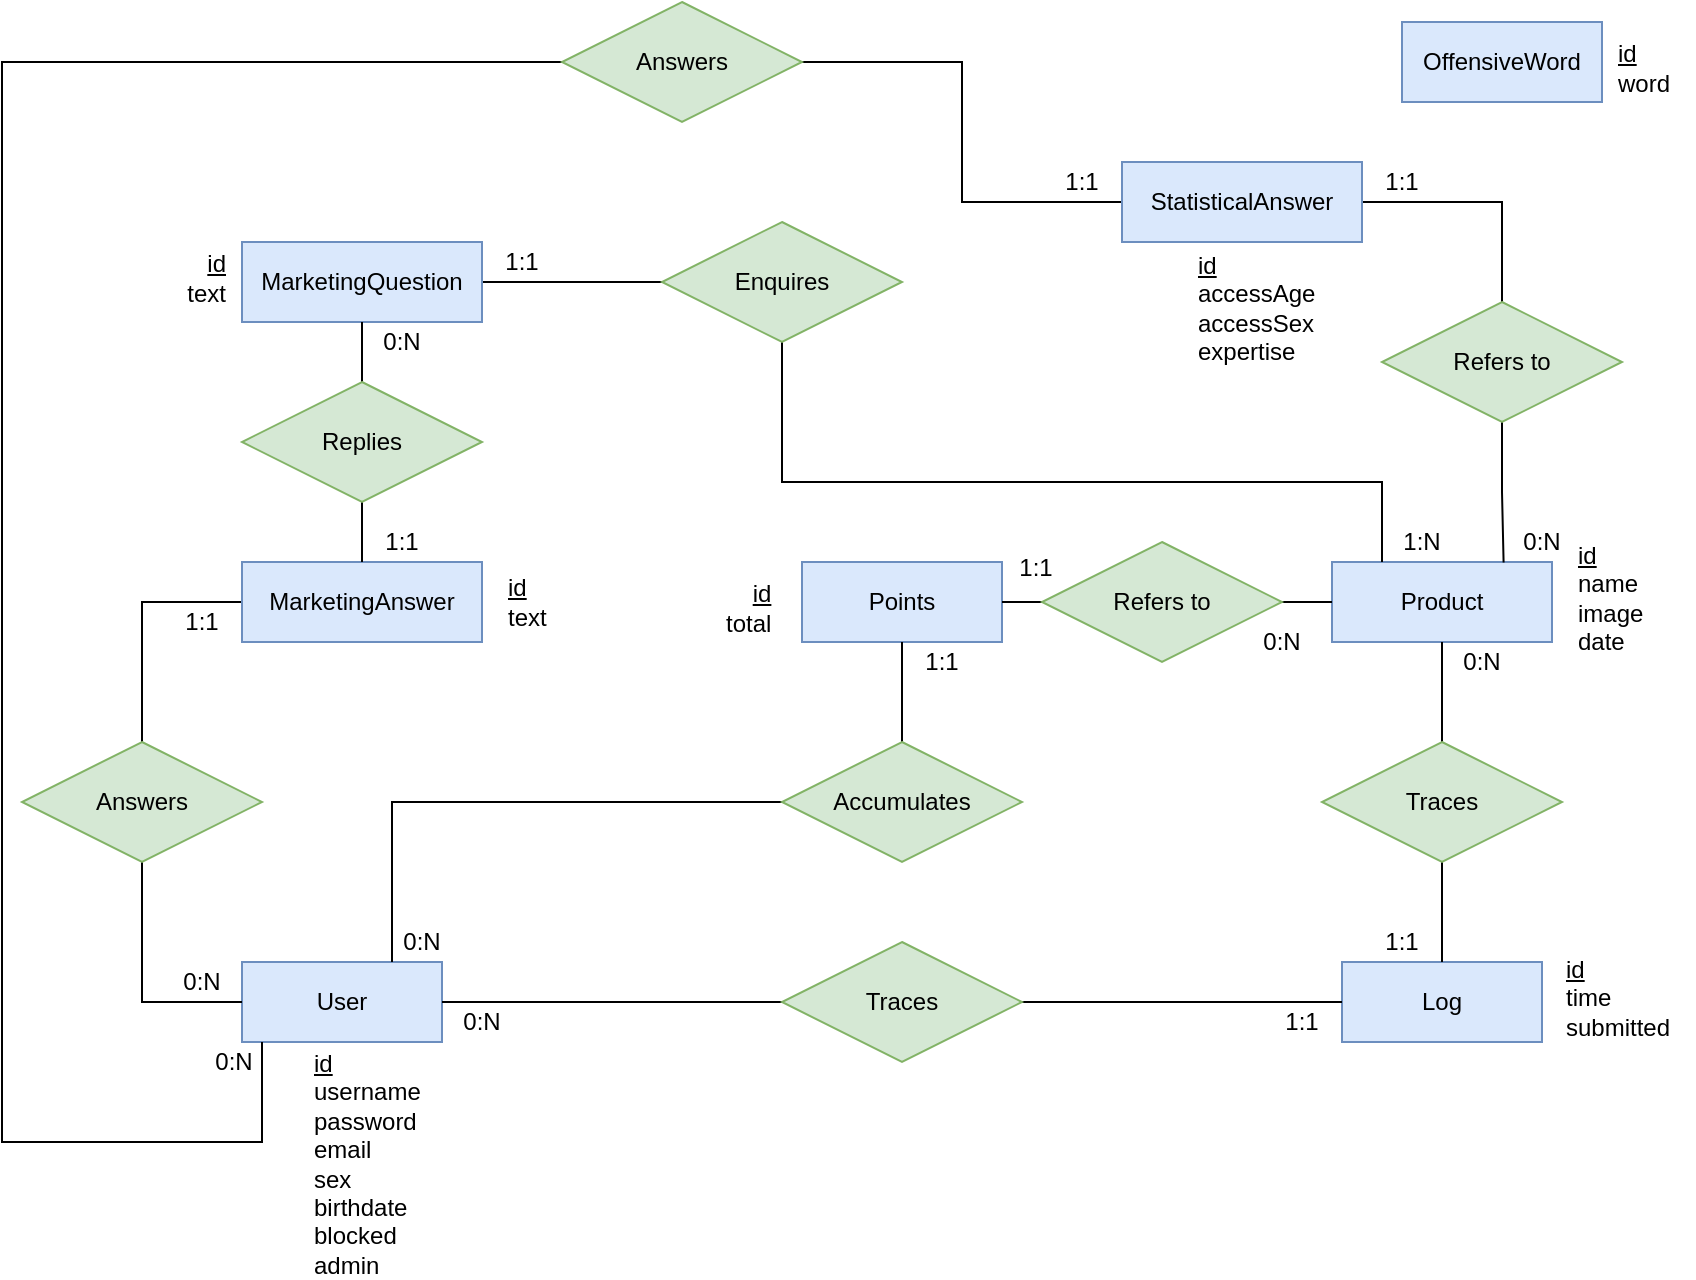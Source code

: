 <mxfile version="14.1.8" type="device"><diagram id="R2lEEEUBdFMjLlhIrx00" name="Page-1"><mxGraphModel dx="1385" dy="685" grid="0" gridSize="10" guides="1" tooltips="1" connect="1" arrows="1" fold="1" page="1" pageScale="1" pageWidth="1200" pageHeight="1920" math="0" shadow="0" extFonts="Permanent Marker^https://fonts.googleapis.com/css?family=Permanent+Marker"><root><mxCell id="0"/><mxCell id="1" parent="0"/><mxCell id="54dMr39znlp4XWFcwAsC-3" value="User" style="whiteSpace=wrap;html=1;align=center;fillColor=#dae8fc;strokeColor=#6c8ebf;" parent="1" vertex="1"><mxGeometry x="140" y="700" width="100" height="40" as="geometry"/></mxCell><mxCell id="54dMr39znlp4XWFcwAsC-4" value="Product" style="whiteSpace=wrap;html=1;align=center;fillColor=#dae8fc;strokeColor=#6c8ebf;" parent="1" vertex="1"><mxGeometry x="685" y="500" width="110" height="40" as="geometry"/></mxCell><mxCell id="54dMr39znlp4XWFcwAsC-36" style="edgeStyle=orthogonalEdgeStyle;rounded=0;orthogonalLoop=1;jettySize=auto;html=1;entryX=0;entryY=0.5;entryDx=0;entryDy=0;endArrow=none;endFill=0;" parent="1" source="54dMr39znlp4XWFcwAsC-5" target="54dMr39znlp4XWFcwAsC-35" edge="1"><mxGeometry relative="1" as="geometry"/></mxCell><mxCell id="54dMr39znlp4XWFcwAsC-5" value="MarketingQuestion" style="whiteSpace=wrap;html=1;align=center;fillColor=#dae8fc;strokeColor=#6c8ebf;" parent="1" vertex="1"><mxGeometry x="140" y="340" width="120" height="40" as="geometry"/></mxCell><mxCell id="54dMr39znlp4XWFcwAsC-33" style="edgeStyle=orthogonalEdgeStyle;rounded=0;orthogonalLoop=1;jettySize=auto;html=1;entryX=0.5;entryY=0;entryDx=0;entryDy=0;endArrow=none;endFill=0;exitX=0;exitY=0.5;exitDx=0;exitDy=0;" parent="1" source="54dMr39znlp4XWFcwAsC-6" target="54dMr39znlp4XWFcwAsC-32" edge="1"><mxGeometry relative="1" as="geometry"/></mxCell><mxCell id="54dMr39znlp4XWFcwAsC-6" value="MarketingAnswer" style="whiteSpace=wrap;html=1;align=center;fillColor=#dae8fc;strokeColor=#6c8ebf;" parent="1" vertex="1"><mxGeometry x="140" y="500" width="120" height="40" as="geometry"/></mxCell><mxCell id="54dMr39znlp4XWFcwAsC-39" style="edgeStyle=orthogonalEdgeStyle;rounded=0;orthogonalLoop=1;jettySize=auto;html=1;entryX=0.5;entryY=0;entryDx=0;entryDy=0;endArrow=none;endFill=0;" parent="1" source="54dMr39znlp4XWFcwAsC-7" target="54dMr39znlp4XWFcwAsC-38" edge="1"><mxGeometry relative="1" as="geometry"/></mxCell><mxCell id="54dMr39znlp4XWFcwAsC-42" style="edgeStyle=orthogonalEdgeStyle;rounded=0;orthogonalLoop=1;jettySize=auto;html=1;entryX=1;entryY=0.5;entryDx=0;entryDy=0;endArrow=none;endFill=0;" parent="1" source="54dMr39znlp4XWFcwAsC-7" target="54dMr39znlp4XWFcwAsC-41" edge="1"><mxGeometry relative="1" as="geometry"/></mxCell><mxCell id="54dMr39znlp4XWFcwAsC-7" value="StatisticalAnswer" style="whiteSpace=wrap;html=1;align=center;fillColor=#dae8fc;strokeColor=#6c8ebf;" parent="1" vertex="1"><mxGeometry x="580" y="300" width="120" height="40" as="geometry"/></mxCell><mxCell id="54dMr39znlp4XWFcwAsC-8" value="Log" style="whiteSpace=wrap;html=1;align=center;fillColor=#dae8fc;strokeColor=#6c8ebf;" parent="1" vertex="1"><mxGeometry x="690" y="700" width="100" height="40" as="geometry"/></mxCell><mxCell id="54dMr39znlp4XWFcwAsC-9" value="Points" style="whiteSpace=wrap;html=1;align=center;fillColor=#dae8fc;strokeColor=#6c8ebf;" parent="1" vertex="1"><mxGeometry x="420" y="500" width="100" height="40" as="geometry"/></mxCell><mxCell id="54dMr39znlp4XWFcwAsC-10" value="OffensiveWord" style="whiteSpace=wrap;html=1;align=center;fillColor=#dae8fc;strokeColor=#6c8ebf;" parent="1" vertex="1"><mxGeometry x="720" y="230" width="100" height="40" as="geometry"/></mxCell><mxCell id="54dMr39znlp4XWFcwAsC-16" style="edgeStyle=orthogonalEdgeStyle;rounded=0;orthogonalLoop=1;jettySize=auto;html=1;entryX=0.5;entryY=0;entryDx=0;entryDy=0;endArrow=none;endFill=0;" parent="1" source="54dMr39znlp4XWFcwAsC-12" target="54dMr39znlp4XWFcwAsC-8" edge="1"><mxGeometry relative="1" as="geometry"/></mxCell><mxCell id="54dMr39znlp4XWFcwAsC-17" style="edgeStyle=orthogonalEdgeStyle;rounded=0;orthogonalLoop=1;jettySize=auto;html=1;entryX=0.5;entryY=1;entryDx=0;entryDy=0;endArrow=none;endFill=0;" parent="1" source="54dMr39znlp4XWFcwAsC-12" target="54dMr39znlp4XWFcwAsC-4" edge="1"><mxGeometry relative="1" as="geometry"/></mxCell><mxCell id="54dMr39znlp4XWFcwAsC-12" value="Traces" style="shape=rhombus;perimeter=rhombusPerimeter;whiteSpace=wrap;html=1;align=center;fillColor=#d5e8d4;strokeColor=#82b366;" parent="1" vertex="1"><mxGeometry x="680" y="590" width="120" height="60" as="geometry"/></mxCell><mxCell id="54dMr39znlp4XWFcwAsC-18" style="edgeStyle=orthogonalEdgeStyle;rounded=0;orthogonalLoop=1;jettySize=auto;html=1;entryX=0;entryY=0.5;entryDx=0;entryDy=0;endArrow=none;endFill=0;" parent="1" source="54dMr39znlp4XWFcwAsC-15" target="54dMr39znlp4XWFcwAsC-8" edge="1"><mxGeometry relative="1" as="geometry"/></mxCell><mxCell id="54dMr39znlp4XWFcwAsC-19" style="edgeStyle=orthogonalEdgeStyle;rounded=0;orthogonalLoop=1;jettySize=auto;html=1;entryX=1;entryY=0.5;entryDx=0;entryDy=0;endArrow=none;endFill=0;" parent="1" source="54dMr39znlp4XWFcwAsC-15" target="54dMr39znlp4XWFcwAsC-3" edge="1"><mxGeometry relative="1" as="geometry"/></mxCell><mxCell id="54dMr39znlp4XWFcwAsC-15" value="Traces" style="shape=rhombus;perimeter=rhombusPerimeter;whiteSpace=wrap;html=1;align=center;fillColor=#d5e8d4;strokeColor=#82b366;" parent="1" vertex="1"><mxGeometry x="410" y="690" width="120" height="60" as="geometry"/></mxCell><mxCell id="54dMr39znlp4XWFcwAsC-22" style="edgeStyle=orthogonalEdgeStyle;rounded=0;orthogonalLoop=1;jettySize=auto;html=1;exitX=0.5;exitY=0;exitDx=0;exitDy=0;entryX=0.5;entryY=1;entryDx=0;entryDy=0;endArrow=none;endFill=0;" parent="1" source="54dMr39znlp4XWFcwAsC-20" target="54dMr39znlp4XWFcwAsC-9" edge="1"><mxGeometry relative="1" as="geometry"/></mxCell><mxCell id="54dMr39znlp4XWFcwAsC-23" style="edgeStyle=orthogonalEdgeStyle;rounded=0;orthogonalLoop=1;jettySize=auto;html=1;entryX=0.75;entryY=0;entryDx=0;entryDy=0;endArrow=none;endFill=0;" parent="1" source="54dMr39znlp4XWFcwAsC-20" target="54dMr39znlp4XWFcwAsC-3" edge="1"><mxGeometry relative="1" as="geometry"/></mxCell><mxCell id="54dMr39znlp4XWFcwAsC-20" value="Accumulates" style="shape=rhombus;perimeter=rhombusPerimeter;whiteSpace=wrap;html=1;align=center;fillColor=#d5e8d4;strokeColor=#82b366;" parent="1" vertex="1"><mxGeometry x="410" y="590" width="120" height="60" as="geometry"/></mxCell><mxCell id="54dMr39znlp4XWFcwAsC-25" style="edgeStyle=orthogonalEdgeStyle;rounded=0;orthogonalLoop=1;jettySize=auto;html=1;entryX=1;entryY=0.5;entryDx=0;entryDy=0;endArrow=none;endFill=0;" parent="1" source="54dMr39znlp4XWFcwAsC-24" target="54dMr39znlp4XWFcwAsC-9" edge="1"><mxGeometry relative="1" as="geometry"/></mxCell><mxCell id="54dMr39znlp4XWFcwAsC-28" style="edgeStyle=orthogonalEdgeStyle;rounded=0;orthogonalLoop=1;jettySize=auto;html=1;exitX=1;exitY=0.5;exitDx=0;exitDy=0;entryX=0;entryY=0.5;entryDx=0;entryDy=0;endArrow=none;endFill=0;" parent="1" source="54dMr39znlp4XWFcwAsC-24" target="54dMr39znlp4XWFcwAsC-4" edge="1"><mxGeometry relative="1" as="geometry"/></mxCell><mxCell id="54dMr39znlp4XWFcwAsC-24" value="Refers to" style="shape=rhombus;perimeter=rhombusPerimeter;whiteSpace=wrap;html=1;align=center;fillColor=#d5e8d4;strokeColor=#82b366;" parent="1" vertex="1"><mxGeometry x="540" y="490" width="120" height="60" as="geometry"/></mxCell><mxCell id="54dMr39znlp4XWFcwAsC-30" style="edgeStyle=orthogonalEdgeStyle;rounded=0;orthogonalLoop=1;jettySize=auto;html=1;entryX=0.5;entryY=0;entryDx=0;entryDy=0;endArrow=none;endFill=0;" parent="1" source="54dMr39znlp4XWFcwAsC-29" target="54dMr39znlp4XWFcwAsC-6" edge="1"><mxGeometry relative="1" as="geometry"/></mxCell><mxCell id="54dMr39znlp4XWFcwAsC-31" style="edgeStyle=orthogonalEdgeStyle;rounded=0;orthogonalLoop=1;jettySize=auto;html=1;entryX=0.5;entryY=1;entryDx=0;entryDy=0;endArrow=none;endFill=0;" parent="1" source="54dMr39znlp4XWFcwAsC-29" target="54dMr39znlp4XWFcwAsC-5" edge="1"><mxGeometry relative="1" as="geometry"/></mxCell><mxCell id="54dMr39znlp4XWFcwAsC-29" value="Replies" style="shape=rhombus;perimeter=rhombusPerimeter;whiteSpace=wrap;html=1;align=center;fillColor=#d5e8d4;strokeColor=#82b366;" parent="1" vertex="1"><mxGeometry x="140" y="410" width="120" height="60" as="geometry"/></mxCell><mxCell id="54dMr39znlp4XWFcwAsC-34" style="edgeStyle=orthogonalEdgeStyle;rounded=0;orthogonalLoop=1;jettySize=auto;html=1;entryX=0;entryY=0.5;entryDx=0;entryDy=0;endArrow=none;endFill=0;" parent="1" source="54dMr39znlp4XWFcwAsC-32" target="54dMr39znlp4XWFcwAsC-3" edge="1"><mxGeometry relative="1" as="geometry"/></mxCell><mxCell id="54dMr39znlp4XWFcwAsC-32" value="Answers" style="shape=rhombus;perimeter=rhombusPerimeter;whiteSpace=wrap;html=1;align=center;fillColor=#d5e8d4;strokeColor=#82b366;" parent="1" vertex="1"><mxGeometry x="30" y="590" width="120" height="60" as="geometry"/></mxCell><mxCell id="54dMr39znlp4XWFcwAsC-37" style="edgeStyle=orthogonalEdgeStyle;rounded=0;orthogonalLoop=1;jettySize=auto;html=1;endArrow=none;endFill=0;" parent="1" source="54dMr39znlp4XWFcwAsC-35" target="54dMr39znlp4XWFcwAsC-4" edge="1"><mxGeometry relative="1" as="geometry"><Array as="points"><mxPoint x="410" y="460"/><mxPoint x="710" y="460"/></Array></mxGeometry></mxCell><mxCell id="54dMr39znlp4XWFcwAsC-35" value="Enquires" style="shape=rhombus;perimeter=rhombusPerimeter;whiteSpace=wrap;html=1;align=center;fillColor=#d5e8d4;strokeColor=#82b366;" parent="1" vertex="1"><mxGeometry x="350" y="330" width="120" height="60" as="geometry"/></mxCell><mxCell id="54dMr39znlp4XWFcwAsC-40" style="edgeStyle=orthogonalEdgeStyle;rounded=0;orthogonalLoop=1;jettySize=auto;html=1;entryX=0.78;entryY=0.005;entryDx=0;entryDy=0;entryPerimeter=0;endArrow=none;endFill=0;" parent="1" source="54dMr39znlp4XWFcwAsC-38" target="54dMr39znlp4XWFcwAsC-4" edge="1"><mxGeometry relative="1" as="geometry"/></mxCell><mxCell id="54dMr39znlp4XWFcwAsC-38" value="Refers to" style="shape=rhombus;perimeter=rhombusPerimeter;whiteSpace=wrap;html=1;align=center;fillColor=#d5e8d4;strokeColor=#82b366;" parent="1" vertex="1"><mxGeometry x="710" y="370" width="120" height="60" as="geometry"/></mxCell><mxCell id="54dMr39znlp4XWFcwAsC-43" style="edgeStyle=orthogonalEdgeStyle;rounded=0;orthogonalLoop=1;jettySize=auto;html=1;endArrow=none;endFill=0;" parent="1" source="54dMr39znlp4XWFcwAsC-41" target="54dMr39znlp4XWFcwAsC-3" edge="1"><mxGeometry relative="1" as="geometry"><Array as="points"><mxPoint x="20" y="250"/><mxPoint x="20" y="790"/><mxPoint x="150" y="790"/></Array></mxGeometry></mxCell><mxCell id="54dMr39znlp4XWFcwAsC-41" value="Answers" style="shape=rhombus;perimeter=rhombusPerimeter;whiteSpace=wrap;html=1;align=center;fillColor=#d5e8d4;strokeColor=#82b366;" parent="1" vertex="1"><mxGeometry x="300" y="220" width="120" height="60" as="geometry"/></mxCell><mxCell id="54dMr39znlp4XWFcwAsC-44" value="1:1" style="text;html=1;strokeColor=none;fillColor=none;align=center;verticalAlign=middle;whiteSpace=wrap;rounded=0;" parent="1" vertex="1"><mxGeometry x="470" y="540" width="40" height="20" as="geometry"/></mxCell><mxCell id="54dMr39znlp4XWFcwAsC-45" value="0:N" style="text;html=1;strokeColor=none;fillColor=none;align=center;verticalAlign=middle;whiteSpace=wrap;rounded=0;" parent="1" vertex="1"><mxGeometry x="210" y="680" width="40" height="20" as="geometry"/></mxCell><mxCell id="54dMr39znlp4XWFcwAsC-46" value="0:N" style="text;html=1;strokeColor=none;fillColor=none;align=center;verticalAlign=middle;whiteSpace=wrap;rounded=0;" parent="1" vertex="1"><mxGeometry x="240" y="720" width="40" height="20" as="geometry"/></mxCell><mxCell id="54dMr39znlp4XWFcwAsC-47" value="1:1" style="text;html=1;strokeColor=none;fillColor=none;align=center;verticalAlign=middle;whiteSpace=wrap;rounded=0;" parent="1" vertex="1"><mxGeometry x="650" y="720" width="40" height="20" as="geometry"/></mxCell><mxCell id="54dMr39znlp4XWFcwAsC-48" value="1:1" style="text;html=1;strokeColor=none;fillColor=none;align=center;verticalAlign=middle;whiteSpace=wrap;rounded=0;" parent="1" vertex="1"><mxGeometry x="700" y="680" width="40" height="20" as="geometry"/></mxCell><mxCell id="54dMr39znlp4XWFcwAsC-49" value="0:N" style="text;html=1;strokeColor=none;fillColor=none;align=center;verticalAlign=middle;whiteSpace=wrap;rounded=0;" parent="1" vertex="1"><mxGeometry x="740" y="540" width="40" height="20" as="geometry"/></mxCell><mxCell id="54dMr39znlp4XWFcwAsC-50" value="0:N" style="text;html=1;strokeColor=none;fillColor=none;align=center;verticalAlign=middle;whiteSpace=wrap;rounded=0;" parent="1" vertex="1"><mxGeometry x="640" y="530" width="40" height="20" as="geometry"/></mxCell><mxCell id="54dMr39znlp4XWFcwAsC-51" value="1:1" style="text;html=1;strokeColor=none;fillColor=none;align=center;verticalAlign=middle;whiteSpace=wrap;rounded=0;" parent="1" vertex="1"><mxGeometry x="517" y="493" width="40" height="20" as="geometry"/></mxCell><mxCell id="54dMr39znlp4XWFcwAsC-52" value="0:N" style="text;html=1;strokeColor=none;fillColor=none;align=center;verticalAlign=middle;whiteSpace=wrap;rounded=0;" parent="1" vertex="1"><mxGeometry x="770" y="480" width="40" height="20" as="geometry"/></mxCell><mxCell id="54dMr39znlp4XWFcwAsC-53" value="1:1" style="text;html=1;strokeColor=none;fillColor=none;align=center;verticalAlign=middle;whiteSpace=wrap;rounded=0;" parent="1" vertex="1"><mxGeometry x="700" y="300" width="40" height="20" as="geometry"/></mxCell><mxCell id="54dMr39znlp4XWFcwAsC-54" value="1:N" style="text;html=1;strokeColor=none;fillColor=none;align=center;verticalAlign=middle;whiteSpace=wrap;rounded=0;" parent="1" vertex="1"><mxGeometry x="710" y="480" width="40" height="20" as="geometry"/></mxCell><mxCell id="54dMr39znlp4XWFcwAsC-55" value="1:1" style="text;html=1;strokeColor=none;fillColor=none;align=center;verticalAlign=middle;whiteSpace=wrap;rounded=0;" parent="1" vertex="1"><mxGeometry x="260" y="340" width="40" height="20" as="geometry"/></mxCell><mxCell id="54dMr39znlp4XWFcwAsC-56" value="0:N" style="text;html=1;strokeColor=none;fillColor=none;align=center;verticalAlign=middle;whiteSpace=wrap;rounded=0;" parent="1" vertex="1"><mxGeometry x="200" y="380" width="40" height="20" as="geometry"/></mxCell><mxCell id="54dMr39znlp4XWFcwAsC-57" value="1:1" style="text;html=1;strokeColor=none;fillColor=none;align=center;verticalAlign=middle;whiteSpace=wrap;rounded=0;" parent="1" vertex="1"><mxGeometry x="200" y="480" width="40" height="20" as="geometry"/></mxCell><mxCell id="54dMr39znlp4XWFcwAsC-58" value="1:1" style="text;html=1;strokeColor=none;fillColor=none;align=center;verticalAlign=middle;whiteSpace=wrap;rounded=0;" parent="1" vertex="1"><mxGeometry x="100" y="520" width="40" height="20" as="geometry"/></mxCell><mxCell id="54dMr39znlp4XWFcwAsC-59" value="0:N" style="text;html=1;strokeColor=none;fillColor=none;align=center;verticalAlign=middle;whiteSpace=wrap;rounded=0;" parent="1" vertex="1"><mxGeometry x="100" y="700" width="40" height="20" as="geometry"/></mxCell><mxCell id="54dMr39znlp4XWFcwAsC-60" value="1:1" style="text;html=1;strokeColor=none;fillColor=none;align=center;verticalAlign=middle;whiteSpace=wrap;rounded=0;" parent="1" vertex="1"><mxGeometry x="540" y="300" width="40" height="20" as="geometry"/></mxCell><mxCell id="54dMr39znlp4XWFcwAsC-61" value="0:N" style="text;html=1;strokeColor=none;fillColor=none;align=center;verticalAlign=middle;whiteSpace=wrap;rounded=0;" parent="1" vertex="1"><mxGeometry x="116" y="740" width="40" height="20" as="geometry"/></mxCell><mxCell id="kA1DiBSyjs7OYq57AO4D-1" value="&lt;u&gt;id&lt;/u&gt;&lt;br&gt;text" style="text;html=1;strokeColor=none;fillColor=none;align=right;verticalAlign=middle;whiteSpace=wrap;rounded=0;" vertex="1" parent="1"><mxGeometry x="94" y="325" width="40" height="65" as="geometry"/></mxCell><mxCell id="kA1DiBSyjs7OYq57AO4D-3" value="&lt;u&gt;id&lt;/u&gt;&lt;br&gt;text" style="text;html=1;strokeColor=none;fillColor=none;align=left;verticalAlign=middle;whiteSpace=wrap;rounded=0;" vertex="1" parent="1"><mxGeometry x="271" y="487.5" width="40" height="65" as="geometry"/></mxCell><mxCell id="kA1DiBSyjs7OYq57AO4D-4" value="&lt;u&gt;id&lt;/u&gt;&lt;br&gt;username&lt;br&gt;password&lt;br&gt;email&lt;br&gt;sex&lt;br&gt;birthdate&lt;br&gt;blocked&lt;br&gt;admin" style="text;html=1;strokeColor=none;fillColor=none;align=left;verticalAlign=middle;whiteSpace=wrap;rounded=0;" vertex="1" parent="1"><mxGeometry x="174" y="768" width="40" height="65" as="geometry"/></mxCell><mxCell id="kA1DiBSyjs7OYq57AO4D-5" value="&lt;u&gt;id&lt;/u&gt;&lt;br&gt;time&lt;br&gt;submitted" style="text;html=1;strokeColor=none;fillColor=none;align=left;verticalAlign=middle;whiteSpace=wrap;rounded=0;" vertex="1" parent="1"><mxGeometry x="800" y="685" width="40" height="65" as="geometry"/></mxCell><mxCell id="kA1DiBSyjs7OYq57AO4D-6" value="&lt;u&gt;id&lt;/u&gt;&lt;br&gt;name&lt;br&gt;image&lt;br&gt;date" style="text;html=1;strokeColor=none;fillColor=none;align=left;verticalAlign=middle;whiteSpace=wrap;rounded=0;" vertex="1" parent="1"><mxGeometry x="806" y="485" width="40" height="65" as="geometry"/></mxCell><mxCell id="kA1DiBSyjs7OYq57AO4D-7" value="&lt;u&gt;id&lt;/u&gt;&lt;br&gt;word" style="text;html=1;strokeColor=none;fillColor=none;align=left;verticalAlign=middle;whiteSpace=wrap;rounded=0;" vertex="1" parent="1"><mxGeometry x="826" y="220" width="40" height="65" as="geometry"/></mxCell><mxCell id="kA1DiBSyjs7OYq57AO4D-8" value="&lt;u&gt;id&lt;/u&gt;&lt;br&gt;accessAge&lt;br&gt;accessSex&lt;br&gt;expertise" style="text;html=1;strokeColor=none;fillColor=none;align=left;verticalAlign=middle;whiteSpace=wrap;rounded=0;" vertex="1" parent="1"><mxGeometry x="616" y="340" width="40" height="65" as="geometry"/></mxCell><mxCell id="kA1DiBSyjs7OYq57AO4D-9" value="&lt;div style=&quot;text-align: right&quot;&gt;&lt;span&gt;&lt;u&gt;id&lt;/u&gt;&lt;/span&gt;&lt;/div&gt;&lt;div style=&quot;text-align: right&quot;&gt;&lt;span&gt;total&lt;/span&gt;&lt;br&gt;&lt;/div&gt;" style="text;html=1;strokeColor=none;fillColor=none;align=left;verticalAlign=middle;whiteSpace=wrap;rounded=0;" vertex="1" parent="1"><mxGeometry x="380" y="490" width="40" height="65" as="geometry"/></mxCell></root></mxGraphModel></diagram></mxfile>